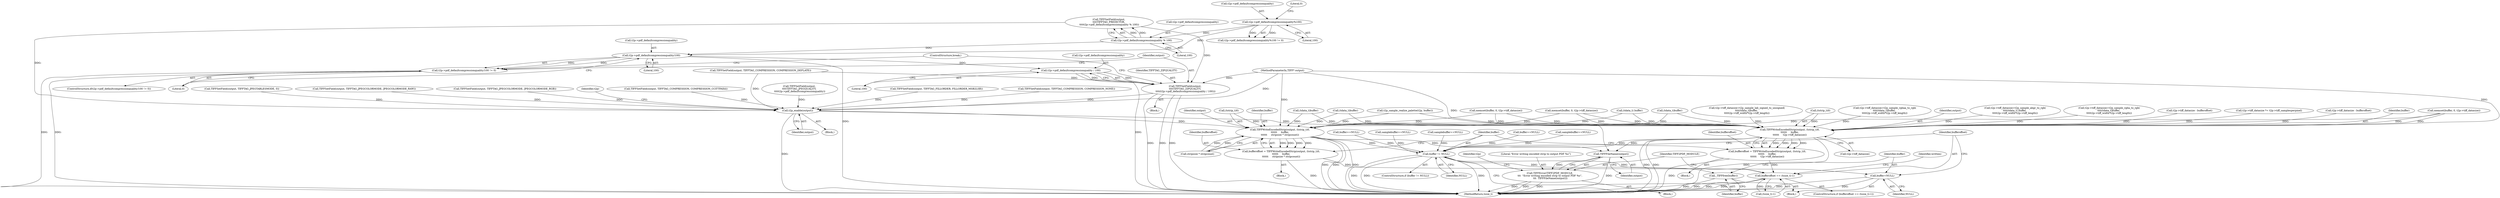 digraph "0_libtiff_83a4b92815ea04969d494416eaae3d4c6b338e4a#diff-c8b4b355f9b5c06d585b23138e1c185f_4@pointer" {
"1001846" [label="(Call,t2p->pdf_defaultcompressionquality/100)"];
"1001829" [label="(Call,t2p->pdf_defaultcompressionquality%100)"];
"1001839" [label="(Call,t2p->pdf_defaultcompressionquality % 100)"];
"1001845" [label="(Call,t2p->pdf_defaultcompressionquality/100 != 0)"];
"1001856" [label="(Call,t2p->pdf_defaultcompressionquality / 100)"];
"1001853" [label="(Call,TIFFSetField(output, \n\t\t\t\tTIFFTAG_ZIPQUALITY, \n\t\t\t\t(t2p->pdf_defaultcompressionquality / 100)))"];
"1001864" [label="(Call,t2p_enable(output))"];
"1001886" [label="(Call,TIFFWriteEncodedStrip(output, (tstrip_t)0,\n\t\t\t\t\t\t     buffer,\n\t\t\t\t\t\t     stripsize * stripcount))"];
"1001884" [label="(Call,bufferoffset = TIFFWriteEncodedStrip(output, (tstrip_t)0,\n\t\t\t\t\t\t     buffer,\n\t\t\t\t\t\t     stripsize * stripcount))"];
"1001919" [label="(Call,bufferoffset == (tsize_t)-1)"];
"1001909" [label="(Call,buffer != NULL)"];
"1001913" [label="(Call,_TIFFfree(buffer))"];
"1001915" [label="(Call,buffer=NULL)"];
"1001929" [label="(Call,TIFFFileName(output))"];
"1001926" [label="(Call,TIFFError(TIFF2PDF_MODULE, \n\t\t\t  \"Error writing encoded strip to output PDF %s\", \n\t\t\t  TIFFFileName(output)))"];
"1001899" [label="(Call,TIFFWriteEncodedStrip(output, (tstrip_t)0,\n\t\t\t\t\t\t     buffer,\n\t\t\t\t\t\t     t2p->tiff_datasize))"];
"1001897" [label="(Call,bufferoffset = TIFFWriteEncodedStrip(output, (tstrip_t)0,\n\t\t\t\t\t\t     buffer,\n\t\t\t\t\t\t     t2p->tiff_datasize))"];
"1001856" [label="(Call,t2p->pdf_defaultcompressionquality / 100)"];
"1001897" [label="(Call,bufferoffset = TIFFWriteEncodedStrip(output, (tstrip_t)0,\n\t\t\t\t\t\t     buffer,\n\t\t\t\t\t\t     t2p->tiff_datasize))"];
"1001913" [label="(Call,_TIFFfree(buffer))"];
"1001020" [label="(Call,buffer==NULL)"];
"1001412" [label="(Call,samplebuffer==NULL)"];
"1001845" [label="(Call,t2p->pdf_defaultcompressionquality/100 != 0)"];
"1001484" [label="(Call,(tdata_t)buffer)"];
"1001933" [label="(Identifier,t2p)"];
"1001181" [label="(Call,samplebuffer==NULL)"];
"1001896" [label="(Block,)"];
"1001891" [label="(Identifier,buffer)"];
"1001930" [label="(Identifier,output)"];
"1001892" [label="(Call,stripsize * stripcount)"];
"1001886" [label="(Call,TIFFWriteEncodedStrip(output, (tstrip_t)0,\n\t\t\t\t\t\t     buffer,\n\t\t\t\t\t\t     stripsize * stripcount))"];
"1001828" [label="(Call,t2p->pdf_defaultcompressionquality%100 != 0)"];
"1001830" [label="(Call,t2p->pdf_defaultcompressionquality)"];
"1001883" [label="(Block,)"];
"1001857" [label="(Call,t2p->pdf_defaultcompressionquality)"];
"1001865" [label="(Identifier,output)"];
"1001864" [label="(Call,t2p_enable(output))"];
"1001853" [label="(Call,TIFFSetField(output, \n\t\t\t\tTIFFTAG_ZIPQUALITY, \n\t\t\t\t(t2p->pdf_defaultcompressionquality / 100)))"];
"1001602" [label="(Call,(tdata_t)buffer)"];
"1001840" [label="(Call,t2p->pdf_defaultcompressionquality)"];
"1001905" [label="(Call,t2p->tiff_datasize)"];
"1001854" [label="(Identifier,output)"];
"1001754" [label="(Call,TIFFSetField(output, TIFFTAG_JPEGTABLESMODE, 0))"];
"1001927" [label="(Identifier,TIFF2PDF_MODULE)"];
"1001784" [label="(Call,TIFFSetField(output, TIFFTAG_JPEGCOLORMODE, JPEGCOLORMODE_RAW))"];
"1001860" [label="(Literal,100)"];
"1001778" [label="(Call,TIFFSetField(output, TIFFTAG_JPEGCOLORMODE, JPEGCOLORMODE_RGB))"];
"1001597" [label="(Call,t2p->tiff_datasize=t2p_sample_lab_signed_to_unsigned(\n\t\t\t\t(tdata_t)buffer, \n\t\t\t\tt2p->tiff_width*t2p->tiff_length))"];
"1001671" [label="(Call,TIFFSetField(output, TIFFTAG_COMPRESSION, COMPRESSION_CCITTFAX4))"];
"1001901" [label="(Call,(tstrip_t)0)"];
"1001847" [label="(Call,t2p->pdf_defaultcompressionquality)"];
"1001815" [label="(Call,TIFFSetField(output, \n\t\t\t\tTIFFTAG_JPEGQUALITY, \n\t\t\t\tt2p->pdf_defaultcompressionquality))"];
"1001462" [label="(Call,(tdata_t)buffer)"];
"1001917" [label="(Identifier,NULL)"];
"1001851" [label="(Literal,0)"];
"1001899" [label="(Call,TIFFWriteEncodedStrip(output, (tstrip_t)0,\n\t\t\t\t\t\t     buffer,\n\t\t\t\t\t\t     t2p->tiff_datasize))"];
"1001447" [label="(Call,t2p_sample_realize_palette(t2p, buffer))"];
"1001833" [label="(Literal,100)"];
"1001885" [label="(Identifier,bufferoffset)"];
"1001823" [label="(Call,TIFFSetField(output, TIFFTAG_COMPRESSION, COMPRESSION_DEFLATE))"];
"1001920" [label="(Identifier,bufferoffset)"];
"1001887" [label="(Identifier,output)"];
"1001911" [label="(Identifier,NULL)"];
"1001910" [label="(Identifier,buffer)"];
"1001945" [label="(MethodReturn,tsize_t)"];
"1001850" [label="(Literal,100)"];
"1001479" [label="(Call,t2p->tiff_datasize=t2p_sample_rgbaa_to_rgb(\n\t\t\t\t(tdata_t)buffer, \n\t\t\t\tt2p->tiff_width*t2p->tiff_length))"];
"1001900" [label="(Identifier,output)"];
"1001575" [label="(Call,t2p->tiff_datasize=t2p_sample_abgr_to_rgb(\n\t\t\t\t(tdata_t) buffer, \n\t\t\t\tt2p->tiff_width*t2p->tiff_length))"];
"1001928" [label="(Literal,\"Error writing encoded strip to output PDF %s\")"];
"1001916" [label="(Identifier,buffer)"];
"1001457" [label="(Call,t2p->tiff_datasize=t2p_sample_rgba_to_rgb(\n\t\t\t\t(tdata_t)buffer, \n\t\t\t\tt2p->tiff_width*t2p->tiff_length))"];
"1000106" [label="(MethodParameterIn,TIFF* output)"];
"1001855" [label="(Identifier,TIFFTAG_ZIPQUALITY)"];
"1001041" [label="(Call,memset(buffer, 0, t2p->tiff_datasize))"];
"1001925" [label="(Block,)"];
"1001898" [label="(Identifier,bufferoffset)"];
"1001300" [label="(Call,buffer==NULL)"];
"1001321" [label="(Call,memset(buffer, 0, t2p->tiff_datasize))"];
"1001912" [label="(Block,)"];
"1001834" [label="(Literal,0)"];
"1001844" [label="(ControlStructure,if(t2p->pdf_defaultcompressionquality/100 != 0))"];
"1001519" [label="(Call,samplebuffer==NULL)"];
"1001655" [label="(Call,TIFFSetField(output, TIFFTAG_FILLORDER, FILLORDER_MSB2LSB))"];
"1001829" [label="(Call,t2p->pdf_defaultcompressionquality%100)"];
"1001580" [label="(Call,(tdata_t) buffer)"];
"1001909" [label="(Call,buffer != NULL)"];
"1000107" [label="(Block,)"];
"1001918" [label="(ControlStructure,if (bufferoffset == (tsize_t)-1))"];
"1001915" [label="(Call,buffer=NULL)"];
"1001929" [label="(Call,TIFFFileName(output))"];
"1001921" [label="(Call,(tsize_t)-1)"];
"1001078" [label="(Call,t2p->tiff_datasize - bufferoffset)"];
"1001440" [label="(Call,t2p->tiff_datasize *= t2p->tiff_samplesperpixel)"];
"1001358" [label="(Call,t2p->tiff_datasize - bufferoffset)"];
"1001904" [label="(Identifier,buffer)"];
"1001861" [label="(ControlStructure,break;)"];
"1001926" [label="(Call,TIFFError(TIFF2PDF_MODULE, \n\t\t\t  \"Error writing encoded strip to output PDF %s\", \n\t\t\t  TIFFFileName(output)))"];
"1001665" [label="(Call,TIFFSetField(output, TIFFTAG_COMPRESSION, COMPRESSION_NONE))"];
"1001888" [label="(Call,(tstrip_t)0)"];
"1001908" [label="(ControlStructure,if (buffer != NULL))"];
"1001914" [label="(Identifier,buffer)"];
"1001168" [label="(Call,memset(buffer, 0, t2p->tiff_datasize))"];
"1001919" [label="(Call,bufferoffset == (tsize_t)-1)"];
"1001836" [label="(Call,TIFFSetField(output, \n\t\t\t\tTIFFTAG_PREDICTOR, \n\t\t\t\tt2p->pdf_defaultcompressionquality % 100))"];
"1001939" [label="(Identifier,written)"];
"1001884" [label="(Call,bufferoffset = TIFFWriteEncodedStrip(output, (tstrip_t)0,\n\t\t\t\t\t\t     buffer,\n\t\t\t\t\t\t     stripsize * stripcount))"];
"1001852" [label="(Block,)"];
"1001843" [label="(Literal,100)"];
"1001839" [label="(Call,t2p->pdf_defaultcompressionquality % 100)"];
"1001868" [label="(Identifier,t2p)"];
"1001846" [label="(Call,t2p->pdf_defaultcompressionquality/100)"];
"1001846" -> "1001845"  [label="AST: "];
"1001846" -> "1001850"  [label="CFG: "];
"1001847" -> "1001846"  [label="AST: "];
"1001850" -> "1001846"  [label="AST: "];
"1001851" -> "1001846"  [label="CFG: "];
"1001846" -> "1001945"  [label="DDG: "];
"1001846" -> "1001845"  [label="DDG: "];
"1001846" -> "1001845"  [label="DDG: "];
"1001829" -> "1001846"  [label="DDG: "];
"1001839" -> "1001846"  [label="DDG: "];
"1001846" -> "1001856"  [label="DDG: "];
"1001829" -> "1001828"  [label="AST: "];
"1001829" -> "1001833"  [label="CFG: "];
"1001830" -> "1001829"  [label="AST: "];
"1001833" -> "1001829"  [label="AST: "];
"1001834" -> "1001829"  [label="CFG: "];
"1001829" -> "1001828"  [label="DDG: "];
"1001829" -> "1001828"  [label="DDG: "];
"1001829" -> "1001839"  [label="DDG: "];
"1001839" -> "1001836"  [label="AST: "];
"1001839" -> "1001843"  [label="CFG: "];
"1001840" -> "1001839"  [label="AST: "];
"1001843" -> "1001839"  [label="AST: "];
"1001836" -> "1001839"  [label="CFG: "];
"1001839" -> "1001836"  [label="DDG: "];
"1001839" -> "1001836"  [label="DDG: "];
"1001845" -> "1001844"  [label="AST: "];
"1001845" -> "1001851"  [label="CFG: "];
"1001851" -> "1001845"  [label="AST: "];
"1001854" -> "1001845"  [label="CFG: "];
"1001861" -> "1001845"  [label="CFG: "];
"1001845" -> "1001945"  [label="DDG: "];
"1001845" -> "1001945"  [label="DDG: "];
"1001856" -> "1001853"  [label="AST: "];
"1001856" -> "1001860"  [label="CFG: "];
"1001857" -> "1001856"  [label="AST: "];
"1001860" -> "1001856"  [label="AST: "];
"1001853" -> "1001856"  [label="CFG: "];
"1001856" -> "1001945"  [label="DDG: "];
"1001856" -> "1001853"  [label="DDG: "];
"1001856" -> "1001853"  [label="DDG: "];
"1001853" -> "1001852"  [label="AST: "];
"1001854" -> "1001853"  [label="AST: "];
"1001855" -> "1001853"  [label="AST: "];
"1001861" -> "1001853"  [label="CFG: "];
"1001853" -> "1001945"  [label="DDG: "];
"1001853" -> "1001945"  [label="DDG: "];
"1001853" -> "1001945"  [label="DDG: "];
"1001823" -> "1001853"  [label="DDG: "];
"1001836" -> "1001853"  [label="DDG: "];
"1000106" -> "1001853"  [label="DDG: "];
"1001853" -> "1001864"  [label="DDG: "];
"1001864" -> "1000107"  [label="AST: "];
"1001864" -> "1001865"  [label="CFG: "];
"1001865" -> "1001864"  [label="AST: "];
"1001868" -> "1001864"  [label="CFG: "];
"1001864" -> "1001945"  [label="DDG: "];
"1001754" -> "1001864"  [label="DDG: "];
"1001671" -> "1001864"  [label="DDG: "];
"1001665" -> "1001864"  [label="DDG: "];
"1001778" -> "1001864"  [label="DDG: "];
"1001655" -> "1001864"  [label="DDG: "];
"1001823" -> "1001864"  [label="DDG: "];
"1001836" -> "1001864"  [label="DDG: "];
"1001815" -> "1001864"  [label="DDG: "];
"1001784" -> "1001864"  [label="DDG: "];
"1000106" -> "1001864"  [label="DDG: "];
"1001864" -> "1001886"  [label="DDG: "];
"1001864" -> "1001899"  [label="DDG: "];
"1001886" -> "1001884"  [label="AST: "];
"1001886" -> "1001892"  [label="CFG: "];
"1001887" -> "1001886"  [label="AST: "];
"1001888" -> "1001886"  [label="AST: "];
"1001891" -> "1001886"  [label="AST: "];
"1001892" -> "1001886"  [label="AST: "];
"1001884" -> "1001886"  [label="CFG: "];
"1001886" -> "1001945"  [label="DDG: "];
"1001886" -> "1001945"  [label="DDG: "];
"1001886" -> "1001945"  [label="DDG: "];
"1001886" -> "1001884"  [label="DDG: "];
"1001886" -> "1001884"  [label="DDG: "];
"1001886" -> "1001884"  [label="DDG: "];
"1001886" -> "1001884"  [label="DDG: "];
"1000106" -> "1001886"  [label="DDG: "];
"1001888" -> "1001886"  [label="DDG: "];
"1001462" -> "1001886"  [label="DDG: "];
"1001447" -> "1001886"  [label="DDG: "];
"1001602" -> "1001886"  [label="DDG: "];
"1001580" -> "1001886"  [label="DDG: "];
"1001041" -> "1001886"  [label="DDG: "];
"1001168" -> "1001886"  [label="DDG: "];
"1001321" -> "1001886"  [label="DDG: "];
"1001484" -> "1001886"  [label="DDG: "];
"1001892" -> "1001886"  [label="DDG: "];
"1001892" -> "1001886"  [label="DDG: "];
"1001886" -> "1001909"  [label="DDG: "];
"1001886" -> "1001929"  [label="DDG: "];
"1001884" -> "1001883"  [label="AST: "];
"1001885" -> "1001884"  [label="AST: "];
"1001910" -> "1001884"  [label="CFG: "];
"1001884" -> "1001945"  [label="DDG: "];
"1001884" -> "1001919"  [label="DDG: "];
"1001919" -> "1001918"  [label="AST: "];
"1001919" -> "1001921"  [label="CFG: "];
"1001920" -> "1001919"  [label="AST: "];
"1001921" -> "1001919"  [label="AST: "];
"1001927" -> "1001919"  [label="CFG: "];
"1001939" -> "1001919"  [label="CFG: "];
"1001919" -> "1001945"  [label="DDG: "];
"1001919" -> "1001945"  [label="DDG: "];
"1001919" -> "1001945"  [label="DDG: "];
"1001897" -> "1001919"  [label="DDG: "];
"1001921" -> "1001919"  [label="DDG: "];
"1001909" -> "1001908"  [label="AST: "];
"1001909" -> "1001911"  [label="CFG: "];
"1001910" -> "1001909"  [label="AST: "];
"1001911" -> "1001909"  [label="AST: "];
"1001914" -> "1001909"  [label="CFG: "];
"1001920" -> "1001909"  [label="CFG: "];
"1001909" -> "1001945"  [label="DDG: "];
"1001909" -> "1001945"  [label="DDG: "];
"1001909" -> "1001945"  [label="DDG: "];
"1001899" -> "1001909"  [label="DDG: "];
"1001519" -> "1001909"  [label="DDG: "];
"1001300" -> "1001909"  [label="DDG: "];
"1001181" -> "1001909"  [label="DDG: "];
"1001412" -> "1001909"  [label="DDG: "];
"1001020" -> "1001909"  [label="DDG: "];
"1001909" -> "1001913"  [label="DDG: "];
"1001909" -> "1001915"  [label="DDG: "];
"1001913" -> "1001912"  [label="AST: "];
"1001913" -> "1001914"  [label="CFG: "];
"1001914" -> "1001913"  [label="AST: "];
"1001916" -> "1001913"  [label="CFG: "];
"1001913" -> "1001945"  [label="DDG: "];
"1001915" -> "1001912"  [label="AST: "];
"1001915" -> "1001917"  [label="CFG: "];
"1001916" -> "1001915"  [label="AST: "];
"1001917" -> "1001915"  [label="AST: "];
"1001920" -> "1001915"  [label="CFG: "];
"1001915" -> "1001945"  [label="DDG: "];
"1001915" -> "1001945"  [label="DDG: "];
"1001929" -> "1001926"  [label="AST: "];
"1001929" -> "1001930"  [label="CFG: "];
"1001930" -> "1001929"  [label="AST: "];
"1001926" -> "1001929"  [label="CFG: "];
"1001929" -> "1001945"  [label="DDG: "];
"1001929" -> "1001926"  [label="DDG: "];
"1001899" -> "1001929"  [label="DDG: "];
"1000106" -> "1001929"  [label="DDG: "];
"1001926" -> "1001925"  [label="AST: "];
"1001927" -> "1001926"  [label="AST: "];
"1001928" -> "1001926"  [label="AST: "];
"1001933" -> "1001926"  [label="CFG: "];
"1001926" -> "1001945"  [label="DDG: "];
"1001926" -> "1001945"  [label="DDG: "];
"1001926" -> "1001945"  [label="DDG: "];
"1001899" -> "1001897"  [label="AST: "];
"1001899" -> "1001905"  [label="CFG: "];
"1001900" -> "1001899"  [label="AST: "];
"1001901" -> "1001899"  [label="AST: "];
"1001904" -> "1001899"  [label="AST: "];
"1001905" -> "1001899"  [label="AST: "];
"1001897" -> "1001899"  [label="CFG: "];
"1001899" -> "1001945"  [label="DDG: "];
"1001899" -> "1001945"  [label="DDG: "];
"1001899" -> "1001945"  [label="DDG: "];
"1001899" -> "1001897"  [label="DDG: "];
"1001899" -> "1001897"  [label="DDG: "];
"1001899" -> "1001897"  [label="DDG: "];
"1001899" -> "1001897"  [label="DDG: "];
"1000106" -> "1001899"  [label="DDG: "];
"1001901" -> "1001899"  [label="DDG: "];
"1001462" -> "1001899"  [label="DDG: "];
"1001447" -> "1001899"  [label="DDG: "];
"1001602" -> "1001899"  [label="DDG: "];
"1001580" -> "1001899"  [label="DDG: "];
"1001041" -> "1001899"  [label="DDG: "];
"1001041" -> "1001899"  [label="DDG: "];
"1001168" -> "1001899"  [label="DDG: "];
"1001168" -> "1001899"  [label="DDG: "];
"1001321" -> "1001899"  [label="DDG: "];
"1001321" -> "1001899"  [label="DDG: "];
"1001484" -> "1001899"  [label="DDG: "];
"1001479" -> "1001899"  [label="DDG: "];
"1001358" -> "1001899"  [label="DDG: "];
"1001597" -> "1001899"  [label="DDG: "];
"1001575" -> "1001899"  [label="DDG: "];
"1001457" -> "1001899"  [label="DDG: "];
"1001078" -> "1001899"  [label="DDG: "];
"1001440" -> "1001899"  [label="DDG: "];
"1001897" -> "1001896"  [label="AST: "];
"1001898" -> "1001897"  [label="AST: "];
"1001910" -> "1001897"  [label="CFG: "];
"1001897" -> "1001945"  [label="DDG: "];
}

